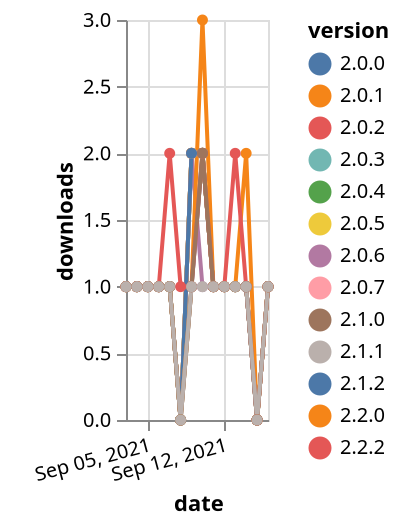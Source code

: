 {"$schema": "https://vega.github.io/schema/vega-lite/v5.json", "description": "A simple bar chart with embedded data.", "data": {"values": [{"date": "2021-09-03", "total": 211, "delta": 1, "version": "2.0.2"}, {"date": "2021-09-04", "total": 212, "delta": 1, "version": "2.0.2"}, {"date": "2021-09-05", "total": 213, "delta": 1, "version": "2.0.2"}, {"date": "2021-09-06", "total": 214, "delta": 1, "version": "2.0.2"}, {"date": "2021-09-07", "total": 215, "delta": 1, "version": "2.0.2"}, {"date": "2021-09-08", "total": 215, "delta": 0, "version": "2.0.2"}, {"date": "2021-09-09", "total": 217, "delta": 2, "version": "2.0.2"}, {"date": "2021-09-10", "total": 219, "delta": 2, "version": "2.0.2"}, {"date": "2021-09-11", "total": 220, "delta": 1, "version": "2.0.2"}, {"date": "2021-09-12", "total": 221, "delta": 1, "version": "2.0.2"}, {"date": "2021-09-13", "total": 222, "delta": 1, "version": "2.0.2"}, {"date": "2021-09-14", "total": 223, "delta": 1, "version": "2.0.2"}, {"date": "2021-09-15", "total": 223, "delta": 0, "version": "2.0.2"}, {"date": "2021-09-16", "total": 224, "delta": 1, "version": "2.0.2"}, {"date": "2021-09-03", "total": 182, "delta": 1, "version": "2.0.4"}, {"date": "2021-09-04", "total": 183, "delta": 1, "version": "2.0.4"}, {"date": "2021-09-05", "total": 184, "delta": 1, "version": "2.0.4"}, {"date": "2021-09-06", "total": 185, "delta": 1, "version": "2.0.4"}, {"date": "2021-09-07", "total": 186, "delta": 1, "version": "2.0.4"}, {"date": "2021-09-08", "total": 186, "delta": 0, "version": "2.0.4"}, {"date": "2021-09-09", "total": 188, "delta": 2, "version": "2.0.4"}, {"date": "2021-09-10", "total": 190, "delta": 2, "version": "2.0.4"}, {"date": "2021-09-11", "total": 191, "delta": 1, "version": "2.0.4"}, {"date": "2021-09-12", "total": 192, "delta": 1, "version": "2.0.4"}, {"date": "2021-09-13", "total": 193, "delta": 1, "version": "2.0.4"}, {"date": "2021-09-14", "total": 194, "delta": 1, "version": "2.0.4"}, {"date": "2021-09-15", "total": 194, "delta": 0, "version": "2.0.4"}, {"date": "2021-09-16", "total": 195, "delta": 1, "version": "2.0.4"}, {"date": "2021-09-03", "total": 178, "delta": 1, "version": "2.0.3"}, {"date": "2021-09-04", "total": 179, "delta": 1, "version": "2.0.3"}, {"date": "2021-09-05", "total": 180, "delta": 1, "version": "2.0.3"}, {"date": "2021-09-06", "total": 181, "delta": 1, "version": "2.0.3"}, {"date": "2021-09-07", "total": 182, "delta": 1, "version": "2.0.3"}, {"date": "2021-09-08", "total": 182, "delta": 0, "version": "2.0.3"}, {"date": "2021-09-09", "total": 184, "delta": 2, "version": "2.0.3"}, {"date": "2021-09-10", "total": 186, "delta": 2, "version": "2.0.3"}, {"date": "2021-09-11", "total": 187, "delta": 1, "version": "2.0.3"}, {"date": "2021-09-12", "total": 188, "delta": 1, "version": "2.0.3"}, {"date": "2021-09-13", "total": 189, "delta": 1, "version": "2.0.3"}, {"date": "2021-09-14", "total": 190, "delta": 1, "version": "2.0.3"}, {"date": "2021-09-15", "total": 190, "delta": 0, "version": "2.0.3"}, {"date": "2021-09-16", "total": 191, "delta": 1, "version": "2.0.3"}, {"date": "2021-09-03", "total": 165, "delta": 1, "version": "2.0.7"}, {"date": "2021-09-04", "total": 166, "delta": 1, "version": "2.0.7"}, {"date": "2021-09-05", "total": 167, "delta": 1, "version": "2.0.7"}, {"date": "2021-09-06", "total": 168, "delta": 1, "version": "2.0.7"}, {"date": "2021-09-07", "total": 169, "delta": 1, "version": "2.0.7"}, {"date": "2021-09-08", "total": 169, "delta": 0, "version": "2.0.7"}, {"date": "2021-09-09", "total": 171, "delta": 2, "version": "2.0.7"}, {"date": "2021-09-10", "total": 173, "delta": 2, "version": "2.0.7"}, {"date": "2021-09-11", "total": 174, "delta": 1, "version": "2.0.7"}, {"date": "2021-09-12", "total": 175, "delta": 1, "version": "2.0.7"}, {"date": "2021-09-13", "total": 176, "delta": 1, "version": "2.0.7"}, {"date": "2021-09-14", "total": 177, "delta": 1, "version": "2.0.7"}, {"date": "2021-09-15", "total": 177, "delta": 0, "version": "2.0.7"}, {"date": "2021-09-16", "total": 178, "delta": 1, "version": "2.0.7"}, {"date": "2021-09-03", "total": 224, "delta": 1, "version": "2.1.2"}, {"date": "2021-09-04", "total": 225, "delta": 1, "version": "2.1.2"}, {"date": "2021-09-05", "total": 226, "delta": 1, "version": "2.1.2"}, {"date": "2021-09-06", "total": 227, "delta": 1, "version": "2.1.2"}, {"date": "2021-09-07", "total": 228, "delta": 1, "version": "2.1.2"}, {"date": "2021-09-08", "total": 228, "delta": 0, "version": "2.1.2"}, {"date": "2021-09-09", "total": 229, "delta": 1, "version": "2.1.2"}, {"date": "2021-09-10", "total": 231, "delta": 2, "version": "2.1.2"}, {"date": "2021-09-11", "total": 232, "delta": 1, "version": "2.1.2"}, {"date": "2021-09-12", "total": 233, "delta": 1, "version": "2.1.2"}, {"date": "2021-09-13", "total": 234, "delta": 1, "version": "2.1.2"}, {"date": "2021-09-14", "total": 235, "delta": 1, "version": "2.1.2"}, {"date": "2021-09-15", "total": 235, "delta": 0, "version": "2.1.2"}, {"date": "2021-09-16", "total": 236, "delta": 1, "version": "2.1.2"}, {"date": "2021-09-03", "total": 200, "delta": 1, "version": "2.0.1"}, {"date": "2021-09-04", "total": 201, "delta": 1, "version": "2.0.1"}, {"date": "2021-09-05", "total": 202, "delta": 1, "version": "2.0.1"}, {"date": "2021-09-06", "total": 203, "delta": 1, "version": "2.0.1"}, {"date": "2021-09-07", "total": 204, "delta": 1, "version": "2.0.1"}, {"date": "2021-09-08", "total": 204, "delta": 0, "version": "2.0.1"}, {"date": "2021-09-09", "total": 206, "delta": 2, "version": "2.0.1"}, {"date": "2021-09-10", "total": 208, "delta": 2, "version": "2.0.1"}, {"date": "2021-09-11", "total": 209, "delta": 1, "version": "2.0.1"}, {"date": "2021-09-12", "total": 210, "delta": 1, "version": "2.0.1"}, {"date": "2021-09-13", "total": 211, "delta": 1, "version": "2.0.1"}, {"date": "2021-09-14", "total": 212, "delta": 1, "version": "2.0.1"}, {"date": "2021-09-15", "total": 212, "delta": 0, "version": "2.0.1"}, {"date": "2021-09-16", "total": 213, "delta": 1, "version": "2.0.1"}, {"date": "2021-09-03", "total": 187, "delta": 1, "version": "2.0.5"}, {"date": "2021-09-04", "total": 188, "delta": 1, "version": "2.0.5"}, {"date": "2021-09-05", "total": 189, "delta": 1, "version": "2.0.5"}, {"date": "2021-09-06", "total": 190, "delta": 1, "version": "2.0.5"}, {"date": "2021-09-07", "total": 191, "delta": 1, "version": "2.0.5"}, {"date": "2021-09-08", "total": 191, "delta": 0, "version": "2.0.5"}, {"date": "2021-09-09", "total": 193, "delta": 2, "version": "2.0.5"}, {"date": "2021-09-10", "total": 195, "delta": 2, "version": "2.0.5"}, {"date": "2021-09-11", "total": 196, "delta": 1, "version": "2.0.5"}, {"date": "2021-09-12", "total": 197, "delta": 1, "version": "2.0.5"}, {"date": "2021-09-13", "total": 198, "delta": 1, "version": "2.0.5"}, {"date": "2021-09-14", "total": 199, "delta": 1, "version": "2.0.5"}, {"date": "2021-09-15", "total": 199, "delta": 0, "version": "2.0.5"}, {"date": "2021-09-16", "total": 200, "delta": 1, "version": "2.0.5"}, {"date": "2021-09-03", "total": 178, "delta": 1, "version": "2.0.6"}, {"date": "2021-09-04", "total": 179, "delta": 1, "version": "2.0.6"}, {"date": "2021-09-05", "total": 180, "delta": 1, "version": "2.0.6"}, {"date": "2021-09-06", "total": 181, "delta": 1, "version": "2.0.6"}, {"date": "2021-09-07", "total": 182, "delta": 1, "version": "2.0.6"}, {"date": "2021-09-08", "total": 182, "delta": 0, "version": "2.0.6"}, {"date": "2021-09-09", "total": 184, "delta": 2, "version": "2.0.6"}, {"date": "2021-09-10", "total": 185, "delta": 1, "version": "2.0.6"}, {"date": "2021-09-11", "total": 186, "delta": 1, "version": "2.0.6"}, {"date": "2021-09-12", "total": 187, "delta": 1, "version": "2.0.6"}, {"date": "2021-09-13", "total": 188, "delta": 1, "version": "2.0.6"}, {"date": "2021-09-14", "total": 189, "delta": 1, "version": "2.0.6"}, {"date": "2021-09-15", "total": 189, "delta": 0, "version": "2.0.6"}, {"date": "2021-09-16", "total": 190, "delta": 1, "version": "2.0.6"}, {"date": "2021-09-03", "total": 198, "delta": 1, "version": "2.0.0"}, {"date": "2021-09-04", "total": 199, "delta": 1, "version": "2.0.0"}, {"date": "2021-09-05", "total": 200, "delta": 1, "version": "2.0.0"}, {"date": "2021-09-06", "total": 201, "delta": 1, "version": "2.0.0"}, {"date": "2021-09-07", "total": 202, "delta": 1, "version": "2.0.0"}, {"date": "2021-09-08", "total": 202, "delta": 0, "version": "2.0.0"}, {"date": "2021-09-09", "total": 204, "delta": 2, "version": "2.0.0"}, {"date": "2021-09-10", "total": 206, "delta": 2, "version": "2.0.0"}, {"date": "2021-09-11", "total": 207, "delta": 1, "version": "2.0.0"}, {"date": "2021-09-12", "total": 208, "delta": 1, "version": "2.0.0"}, {"date": "2021-09-13", "total": 209, "delta": 1, "version": "2.0.0"}, {"date": "2021-09-14", "total": 210, "delta": 1, "version": "2.0.0"}, {"date": "2021-09-15", "total": 210, "delta": 0, "version": "2.0.0"}, {"date": "2021-09-16", "total": 211, "delta": 1, "version": "2.0.0"}, {"date": "2021-09-03", "total": 154, "delta": 1, "version": "2.2.0"}, {"date": "2021-09-04", "total": 155, "delta": 1, "version": "2.2.0"}, {"date": "2021-09-05", "total": 156, "delta": 1, "version": "2.2.0"}, {"date": "2021-09-06", "total": 157, "delta": 1, "version": "2.2.0"}, {"date": "2021-09-07", "total": 158, "delta": 1, "version": "2.2.0"}, {"date": "2021-09-08", "total": 158, "delta": 0, "version": "2.2.0"}, {"date": "2021-09-09", "total": 159, "delta": 1, "version": "2.2.0"}, {"date": "2021-09-10", "total": 162, "delta": 3, "version": "2.2.0"}, {"date": "2021-09-11", "total": 163, "delta": 1, "version": "2.2.0"}, {"date": "2021-09-12", "total": 164, "delta": 1, "version": "2.2.0"}, {"date": "2021-09-13", "total": 165, "delta": 1, "version": "2.2.0"}, {"date": "2021-09-14", "total": 167, "delta": 2, "version": "2.2.0"}, {"date": "2021-09-15", "total": 167, "delta": 0, "version": "2.2.0"}, {"date": "2021-09-16", "total": 168, "delta": 1, "version": "2.2.0"}, {"date": "2021-09-03", "total": 144, "delta": 1, "version": "2.2.2"}, {"date": "2021-09-04", "total": 145, "delta": 1, "version": "2.2.2"}, {"date": "2021-09-05", "total": 146, "delta": 1, "version": "2.2.2"}, {"date": "2021-09-06", "total": 147, "delta": 1, "version": "2.2.2"}, {"date": "2021-09-07", "total": 149, "delta": 2, "version": "2.2.2"}, {"date": "2021-09-08", "total": 150, "delta": 1, "version": "2.2.2"}, {"date": "2021-09-09", "total": 151, "delta": 1, "version": "2.2.2"}, {"date": "2021-09-10", "total": 153, "delta": 2, "version": "2.2.2"}, {"date": "2021-09-11", "total": 154, "delta": 1, "version": "2.2.2"}, {"date": "2021-09-12", "total": 155, "delta": 1, "version": "2.2.2"}, {"date": "2021-09-13", "total": 157, "delta": 2, "version": "2.2.2"}, {"date": "2021-09-14", "total": 158, "delta": 1, "version": "2.2.2"}, {"date": "2021-09-15", "total": 158, "delta": 0, "version": "2.2.2"}, {"date": "2021-09-16", "total": 159, "delta": 1, "version": "2.2.2"}, {"date": "2021-09-03", "total": 172, "delta": 1, "version": "2.1.0"}, {"date": "2021-09-04", "total": 173, "delta": 1, "version": "2.1.0"}, {"date": "2021-09-05", "total": 174, "delta": 1, "version": "2.1.0"}, {"date": "2021-09-06", "total": 175, "delta": 1, "version": "2.1.0"}, {"date": "2021-09-07", "total": 176, "delta": 1, "version": "2.1.0"}, {"date": "2021-09-08", "total": 176, "delta": 0, "version": "2.1.0"}, {"date": "2021-09-09", "total": 177, "delta": 1, "version": "2.1.0"}, {"date": "2021-09-10", "total": 179, "delta": 2, "version": "2.1.0"}, {"date": "2021-09-11", "total": 180, "delta": 1, "version": "2.1.0"}, {"date": "2021-09-12", "total": 181, "delta": 1, "version": "2.1.0"}, {"date": "2021-09-13", "total": 182, "delta": 1, "version": "2.1.0"}, {"date": "2021-09-14", "total": 183, "delta": 1, "version": "2.1.0"}, {"date": "2021-09-15", "total": 183, "delta": 0, "version": "2.1.0"}, {"date": "2021-09-16", "total": 184, "delta": 1, "version": "2.1.0"}, {"date": "2021-09-03", "total": 151, "delta": 1, "version": "2.1.1"}, {"date": "2021-09-04", "total": 152, "delta": 1, "version": "2.1.1"}, {"date": "2021-09-05", "total": 153, "delta": 1, "version": "2.1.1"}, {"date": "2021-09-06", "total": 154, "delta": 1, "version": "2.1.1"}, {"date": "2021-09-07", "total": 155, "delta": 1, "version": "2.1.1"}, {"date": "2021-09-08", "total": 155, "delta": 0, "version": "2.1.1"}, {"date": "2021-09-09", "total": 156, "delta": 1, "version": "2.1.1"}, {"date": "2021-09-10", "total": 157, "delta": 1, "version": "2.1.1"}, {"date": "2021-09-11", "total": 158, "delta": 1, "version": "2.1.1"}, {"date": "2021-09-12", "total": 159, "delta": 1, "version": "2.1.1"}, {"date": "2021-09-13", "total": 160, "delta": 1, "version": "2.1.1"}, {"date": "2021-09-14", "total": 161, "delta": 1, "version": "2.1.1"}, {"date": "2021-09-15", "total": 161, "delta": 0, "version": "2.1.1"}, {"date": "2021-09-16", "total": 162, "delta": 1, "version": "2.1.1"}]}, "width": "container", "mark": {"type": "line", "point": {"filled": true}}, "encoding": {"x": {"field": "date", "type": "temporal", "timeUnit": "yearmonthdate", "title": "date", "axis": {"labelAngle": -15}}, "y": {"field": "delta", "type": "quantitative", "title": "downloads"}, "color": {"field": "version", "type": "nominal"}, "tooltip": {"field": "delta"}}}